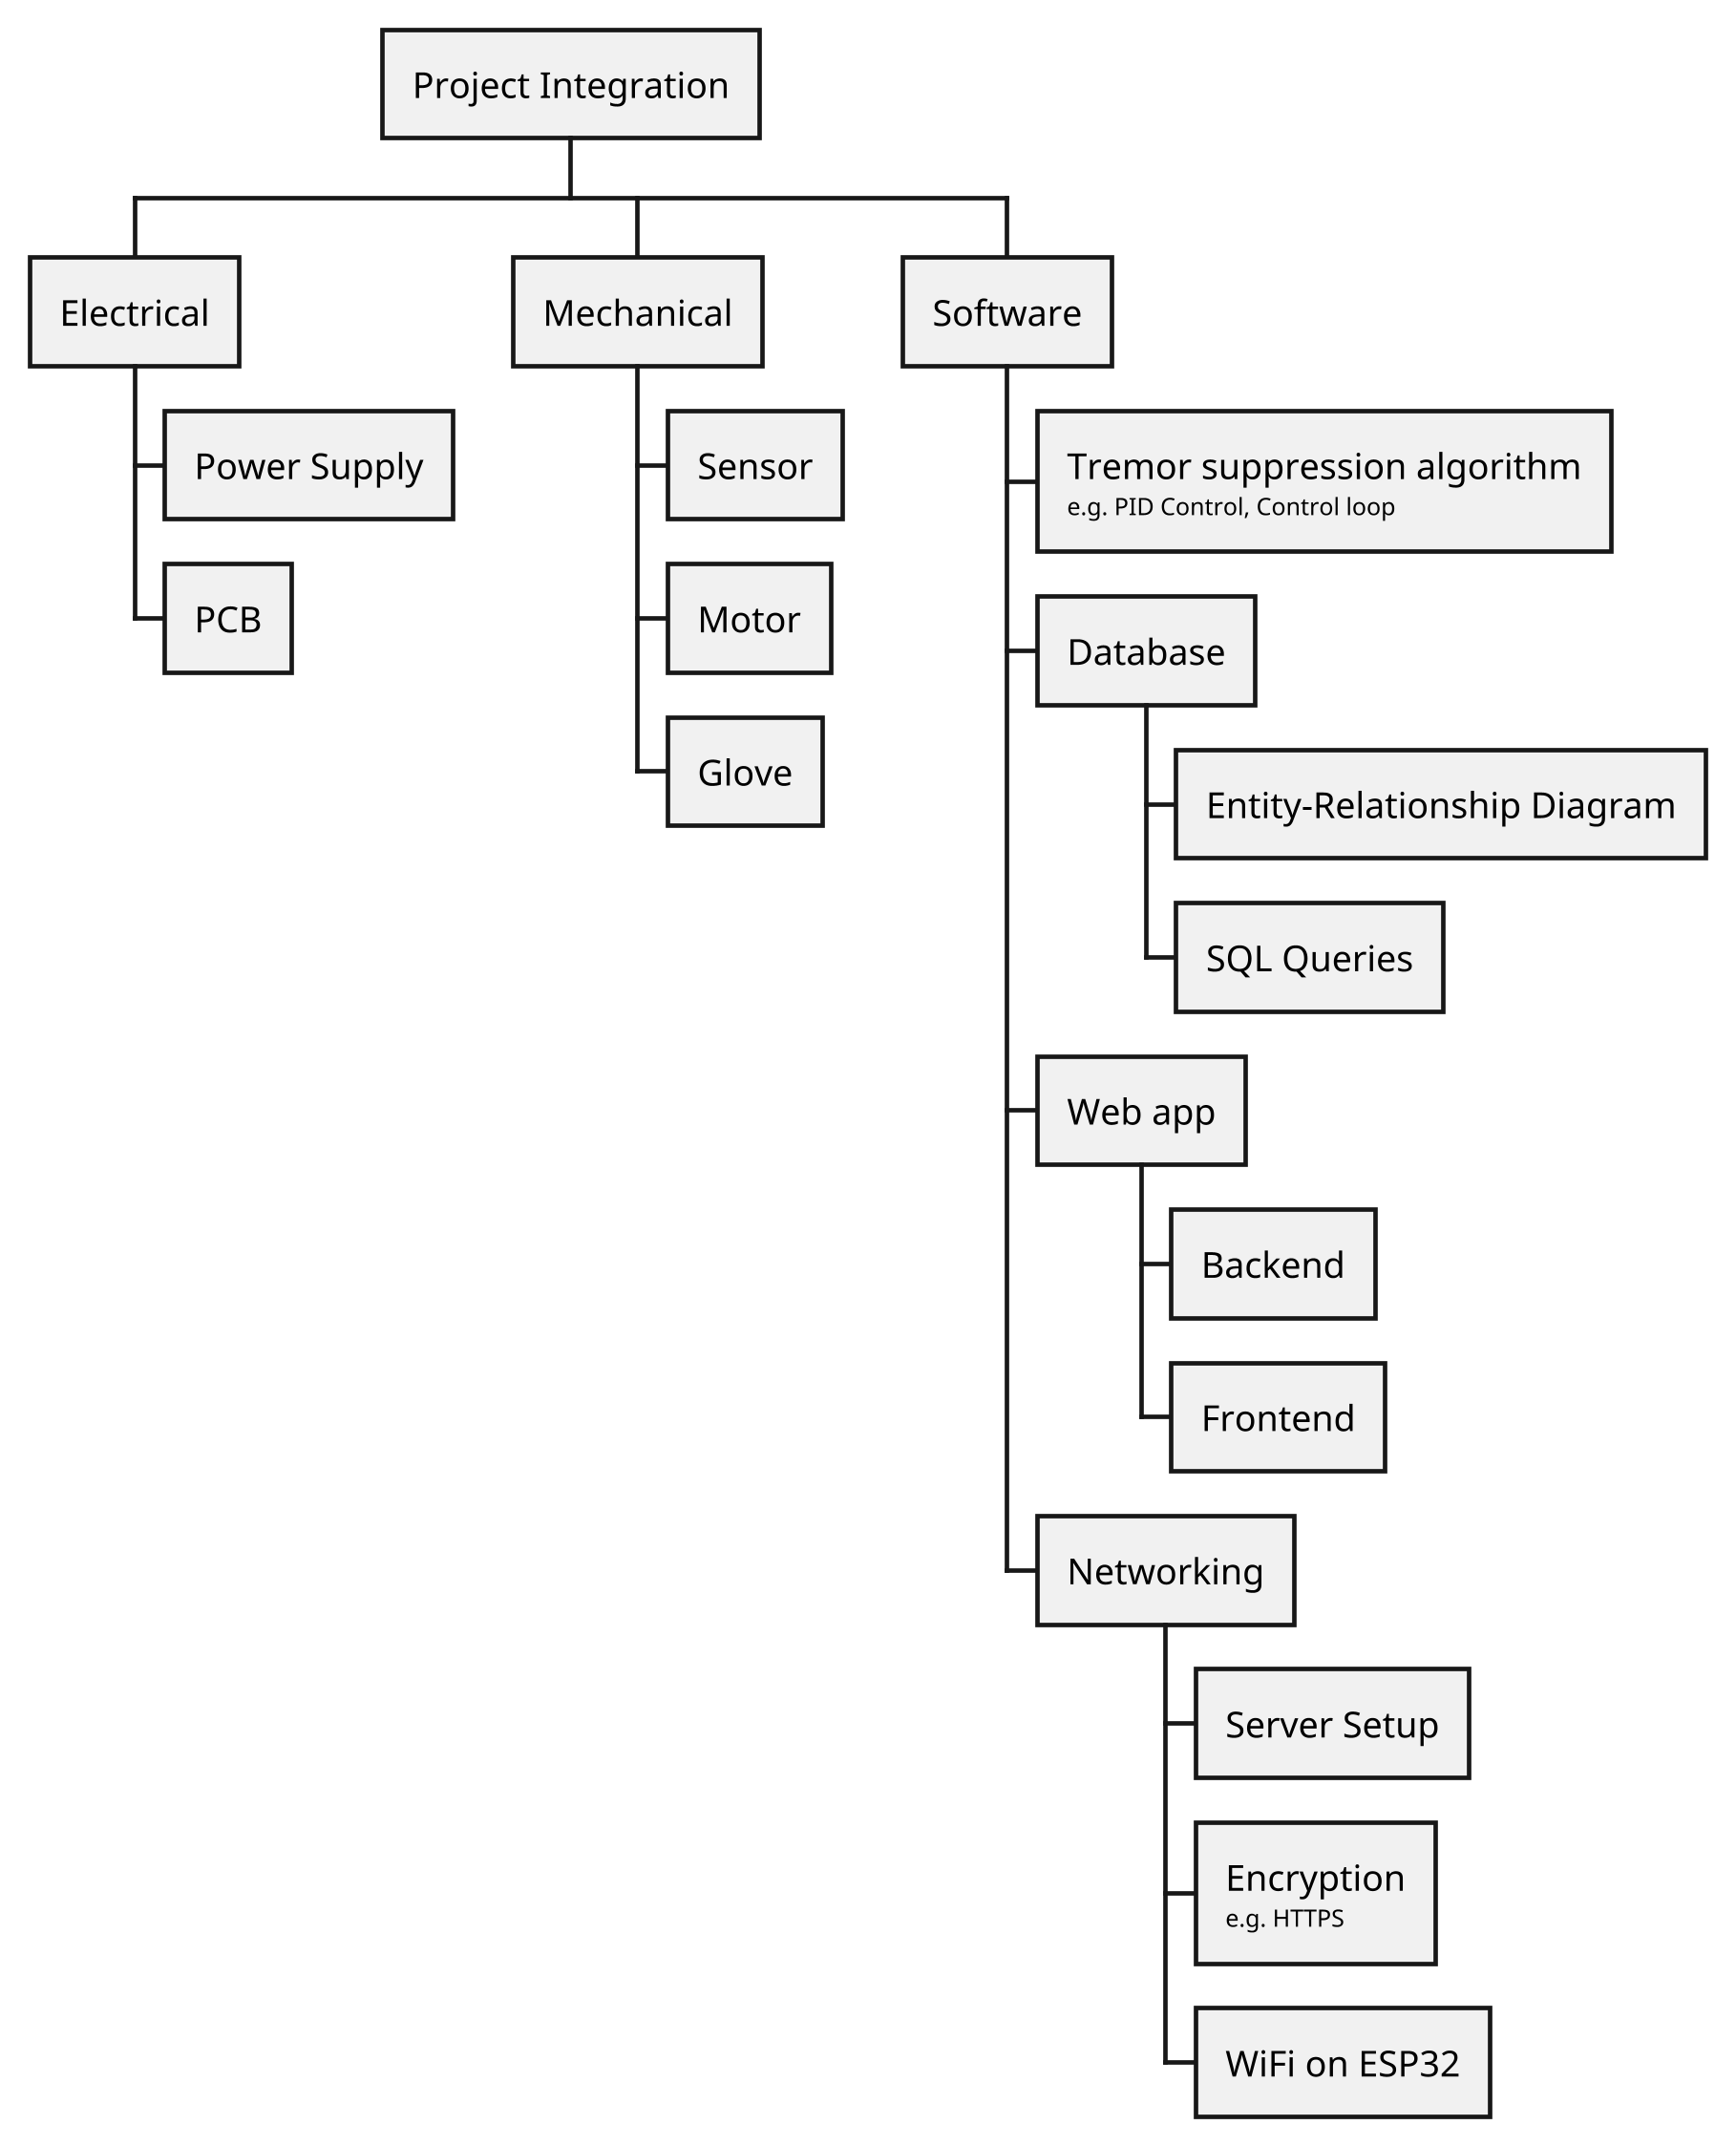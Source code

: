 @startwbs

skinparam dpi 300

* Project Integration
** Electrical
*** Power Supply
*** PCB
** Mechanical
*** Sensor
*** Motor
*** Glove
** Software
*** Tremor suppression algorithm\n<size:8>e.g. PID Control, Control loop</size>
*** Database
**** Entity-Relationship Diagram
**** SQL Queries
*** Web app
**** Backend
**** Frontend
*** Networking
**** Server Setup
**** Encryption\n<size:8>e.g. HTTPS</size>
**** WiFi on ESP32

@endwbs
